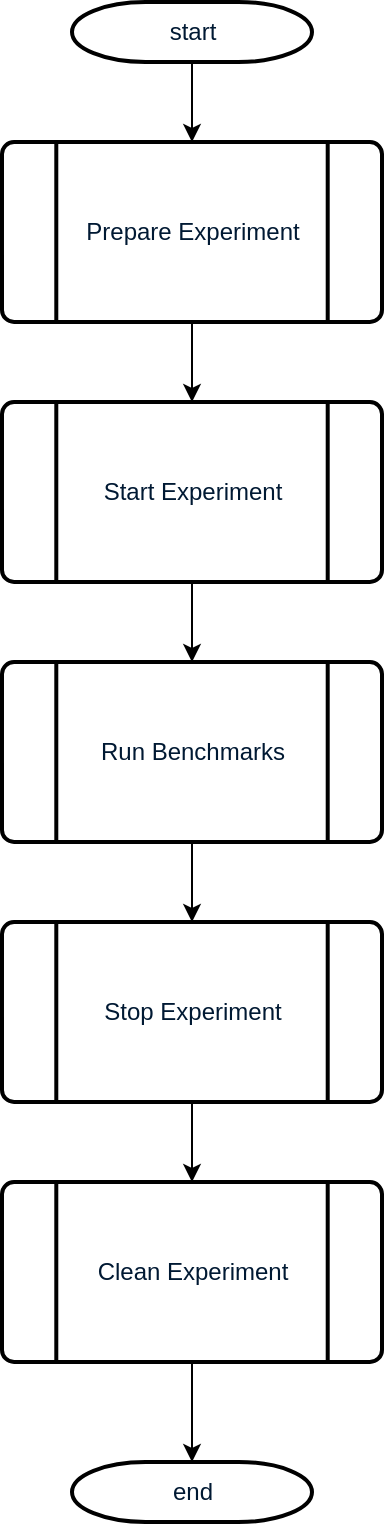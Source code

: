 <mxfile version="11.2.1" type="device" pages="5"><diagram id="2Z93ODPL8FGrXn4Js-sh" name="Run Experiment"><mxGraphModel dx="2062" dy="1076" grid="1" gridSize="10" guides="1" tooltips="1" connect="1" arrows="1" fold="1" page="1" pageScale="1" pageWidth="827" pageHeight="1169" math="0" shadow="0"><root><mxCell id="m12KPMKcdAfxuebnfWTA-0"/><mxCell id="m12KPMKcdAfxuebnfWTA-1" parent="m12KPMKcdAfxuebnfWTA-0"/><mxCell id="IlbT62DwFTtqyPaAH4L_-0" value="Prepare Experiment" style="shape=mxgraph.flowchart.predefined_process;fillColor=#FFFFFF;strokeColor=#000000;strokeWidth=2;gradientColor=none;gradientDirection=north;fontColor=#001933;fontStyle=0;html=1;" parent="m12KPMKcdAfxuebnfWTA-1" vertex="1"><mxGeometry x="245" y="230" width="190" height="90" as="geometry"/></mxCell><mxCell id="IlbT62DwFTtqyPaAH4L_-1" value="Run Benchmarks" style="shape=mxgraph.flowchart.predefined_process;fillColor=#FFFFFF;strokeColor=#000000;strokeWidth=2;gradientColor=none;gradientDirection=north;fontColor=#001933;fontStyle=0;html=1;" parent="m12KPMKcdAfxuebnfWTA-1" vertex="1"><mxGeometry x="245" y="490" width="190" height="90" as="geometry"/></mxCell><mxCell id="IlbT62DwFTtqyPaAH4L_-2" value="Clean Experiment" style="shape=mxgraph.flowchart.predefined_process;fillColor=#FFFFFF;strokeColor=#000000;strokeWidth=2;gradientColor=none;gradientDirection=north;fontColor=#001933;fontStyle=0;html=1;" parent="m12KPMKcdAfxuebnfWTA-1" vertex="1"><mxGeometry x="245" y="750" width="190" height="90" as="geometry"/></mxCell><mxCell id="IlbT62DwFTtqyPaAH4L_-3" value="" style="endArrow=classic;html=1;entryX=0.5;entryY=0;entryDx=0;entryDy=0;entryPerimeter=0;" parent="m12KPMKcdAfxuebnfWTA-1" target="5AoyxU46nuW84SPAWaXO-0" edge="1"><mxGeometry width="50" height="50" relative="1" as="geometry"><mxPoint x="340" y="320" as="sourcePoint"/><mxPoint x="290" y="620" as="targetPoint"/></mxGeometry></mxCell><mxCell id="IlbT62DwFTtqyPaAH4L_-4" value="" style="endArrow=classic;html=1;exitX=0.5;exitY=1;exitDx=0;exitDy=0;exitPerimeter=0;" parent="m12KPMKcdAfxuebnfWTA-1" source="5AoyxU46nuW84SPAWaXO-1" target="IlbT62DwFTtqyPaAH4L_-2" edge="1"><mxGeometry width="50" height="50" relative="1" as="geometry"><mxPoint x="340" y="460" as="sourcePoint"/><mxPoint x="290" y="650" as="targetPoint"/></mxGeometry></mxCell><mxCell id="5AoyxU46nuW84SPAWaXO-0" value="Start Experiment" style="shape=mxgraph.flowchart.predefined_process;fillColor=#FFFFFF;strokeColor=#000000;strokeWidth=2;gradientColor=none;gradientDirection=north;fontColor=#001933;fontStyle=0;html=1;" parent="m12KPMKcdAfxuebnfWTA-1" vertex="1"><mxGeometry x="245" y="360" width="190" height="90" as="geometry"/></mxCell><mxCell id="5AoyxU46nuW84SPAWaXO-1" value="Stop Experiment" style="shape=mxgraph.flowchart.predefined_process;fillColor=#FFFFFF;strokeColor=#000000;strokeWidth=2;gradientColor=none;gradientDirection=north;fontColor=#001933;fontStyle=0;html=1;" parent="m12KPMKcdAfxuebnfWTA-1" vertex="1"><mxGeometry x="245" y="620" width="190" height="90" as="geometry"/></mxCell><mxCell id="5AoyxU46nuW84SPAWaXO-3" value="" style="endArrow=classic;html=1;exitX=0.5;exitY=1;exitDx=0;exitDy=0;exitPerimeter=0;entryX=0.5;entryY=0;entryDx=0;entryDy=0;entryPerimeter=0;" parent="m12KPMKcdAfxuebnfWTA-1" source="5AoyxU46nuW84SPAWaXO-0" target="IlbT62DwFTtqyPaAH4L_-1" edge="1"><mxGeometry width="50" height="50" relative="1" as="geometry"><mxPoint x="70" y="320" as="sourcePoint"/><mxPoint x="120" y="270" as="targetPoint"/></mxGeometry></mxCell><mxCell id="5AoyxU46nuW84SPAWaXO-4" value="" style="endArrow=classic;html=1;entryX=0.5;entryY=0;entryDx=0;entryDy=0;entryPerimeter=0;exitX=0.5;exitY=1;exitDx=0;exitDy=0;exitPerimeter=0;" parent="m12KPMKcdAfxuebnfWTA-1" source="IlbT62DwFTtqyPaAH4L_-1" target="5AoyxU46nuW84SPAWaXO-1" edge="1"><mxGeometry width="50" height="50" relative="1" as="geometry"><mxPoint x="100" y="240" as="sourcePoint"/><mxPoint x="150" y="190" as="targetPoint"/></mxGeometry></mxCell><mxCell id="hVKCO6Um4291FRl87NcM-0" value="end" style="shape=mxgraph.flowchart.terminator;fillColor=#FFFFFF;strokeColor=#000000;strokeWidth=2;gradientColor=none;gradientDirection=north;fontColor=#001933;fontStyle=0;html=1;" parent="m12KPMKcdAfxuebnfWTA-1" vertex="1"><mxGeometry x="280" y="890" width="120" height="30" as="geometry"/></mxCell><mxCell id="hVKCO6Um4291FRl87NcM-1" value="start" style="shape=mxgraph.flowchart.terminator;fillColor=#FFFFFF;strokeColor=#000000;strokeWidth=2;gradientColor=none;gradientDirection=north;fontColor=#001933;fontStyle=0;html=1;" parent="m12KPMKcdAfxuebnfWTA-1" vertex="1"><mxGeometry x="280" y="160" width="120" height="30" as="geometry"/></mxCell><mxCell id="hVKCO6Um4291FRl87NcM-2" value="" style="endArrow=classic;html=1;entryX=0.5;entryY=0;entryDx=0;entryDy=0;entryPerimeter=0;exitX=0.5;exitY=1;exitDx=0;exitDy=0;exitPerimeter=0;" parent="m12KPMKcdAfxuebnfWTA-1" source="hVKCO6Um4291FRl87NcM-1" target="IlbT62DwFTtqyPaAH4L_-0" edge="1"><mxGeometry width="50" height="50" relative="1" as="geometry"><mxPoint x="90" y="160" as="sourcePoint"/><mxPoint x="140" y="110" as="targetPoint"/></mxGeometry></mxCell><mxCell id="hVKCO6Um4291FRl87NcM-3" value="" style="endArrow=classic;html=1;entryX=0.5;entryY=0;entryDx=0;entryDy=0;entryPerimeter=0;exitX=0.5;exitY=1;exitDx=0;exitDy=0;exitPerimeter=0;" parent="m12KPMKcdAfxuebnfWTA-1" source="IlbT62DwFTtqyPaAH4L_-2" target="hVKCO6Um4291FRl87NcM-0" edge="1"><mxGeometry width="50" height="50" relative="1" as="geometry"><mxPoint x="170" y="360" as="sourcePoint"/><mxPoint x="220" y="310" as="targetPoint"/></mxGeometry></mxCell></root></mxGraphModel></diagram><diagram id="-LOKYkdPZow0cM2Gazq2" name="Prepare Experiment"><mxGraphModel dx="1235" dy="2245" grid="1" gridSize="10" guides="1" tooltips="1" connect="1" arrows="1" fold="1" page="1" pageScale="1" pageWidth="827" pageHeight="1169" math="0" shadow="0"><root><mxCell id="04Pci6Sz8smmSo3AJGpb-0"/><mxCell id="04Pci6Sz8smmSo3AJGpb-1" parent="04Pci6Sz8smmSo3AJGpb-0"/><mxCell id="04Pci6Sz8smmSo3AJGpb-2" value="Start Instance" style="shape=mxgraph.flowchart.data;fillColor=#FFFFFF;strokeColor=#000000;strokeWidth=2;gradientColor=none;gradientDirection=north;fontColor=#001933;fontStyle=0;html=1;" parent="04Pci6Sz8smmSo3AJGpb-1" vertex="1"><mxGeometry x="1350.5" y="220" width="159" height="80" as="geometry"/></mxCell><mxCell id="04Pci6Sz8smmSo3AJGpb-3" value="Setup Network" style="shape=mxgraph.flowchart.data;fillColor=#FFFFFF;strokeColor=#000000;strokeWidth=2;gradientColor=none;gradientDirection=north;fontColor=#001933;fontStyle=0;html=1;" parent="04Pci6Sz8smmSo3AJGpb-1" vertex="1"><mxGeometry x="1350.5" y="350" width="159" height="80" as="geometry"/></mxCell><mxCell id="04Pci6Sz8smmSo3AJGpb-4" value="Use Volume" style="shape=mxgraph.flowchart.data;fillColor=#FFFFFF;strokeColor=#000000;strokeWidth=2;gradientColor=none;gradientDirection=north;fontColor=#001933;fontStyle=0;html=1;" parent="04Pci6Sz8smmSo3AJGpb-1" vertex="1"><mxGeometry x="1350.5" y="470" width="159" height="80" as="geometry"/></mxCell><mxCell id="04Pci6Sz8smmSo3AJGpb-5" value="Init Instance" style="shape=mxgraph.flowchart.data;fillColor=none;strokeColor=#000000;strokeWidth=2;gradientDirection=north;fontStyle=0;html=1;" parent="04Pci6Sz8smmSo3AJGpb-1" vertex="1"><mxGeometry x="1350.5" y="600" width="159" height="80" as="geometry"/></mxCell><mxCell id="04Pci6Sz8smmSo3AJGpb-6" value="Start Monitoring" style="shape=mxgraph.flowchart.data;fillColor=#FFFFFF;strokeColor=#000000;strokeWidth=2;gradientColor=none;gradientDirection=north;fontColor=#001933;fontStyle=0;html=1;" parent="04Pci6Sz8smmSo3AJGpb-1" vertex="1"><mxGeometry x="1350.5" y="730" width="159" height="80" as="geometry"/></mxCell><mxCell id="04Pci6Sz8smmSo3AJGpb-9" value="Cluster Type?" style="shape=mxgraph.flowchart.decision;fillColor=#FFFFFF;strokeColor=#000000;strokeWidth=2;gradientColor=none;gradientDirection=north;fontColor=#001933;fontStyle=0;html=1;" parent="04Pci6Sz8smmSo3AJGpb-1" vertex="1"><mxGeometry x="1249.5" y="101.5" width="98" height="57" as="geometry"/></mxCell><mxCell id="04Pci6Sz8smmSo3AJGpb-10" value="Start Deployment" style="shape=mxgraph.flowchart.data;fillColor=#FFFFFF;strokeColor=#000000;strokeWidth=2;gradientColor=none;gradientDirection=north;fontColor=#001933;fontStyle=0;html=1;" parent="04Pci6Sz8smmSo3AJGpb-1" vertex="1"><mxGeometry x="1070" y="470" width="159" height="80" as="geometry"/></mxCell><mxCell id="04Pci6Sz8smmSo3AJGpb-11" value="Setup Network" style="shape=mxgraph.flowchart.data;fillColor=#FFFFFF;strokeColor=#000000;strokeWidth=2;gradientColor=none;gradientDirection=north;fontColor=#001933;fontStyle=0;html=1;" parent="04Pci6Sz8smmSo3AJGpb-1" vertex="1"><mxGeometry x="1070" y="730" width="159" height="80" as="geometry"/></mxCell><mxCell id="04Pci6Sz8smmSo3AJGpb-14" value="" style="endArrow=classic;html=1;fontSize=18;exitX=1;exitY=0.5;exitDx=0;exitDy=0;exitPerimeter=0;entryX=0.5;entryY=0;entryDx=0;entryDy=0;entryPerimeter=0;" parent="04Pci6Sz8smmSo3AJGpb-1" source="04Pci6Sz8smmSo3AJGpb-9" target="04Pci6Sz8smmSo3AJGpb-2" edge="1"><mxGeometry width="50" height="50" relative="1" as="geometry"><mxPoint x="1060.5" y="1010" as="sourcePoint"/><mxPoint x="1110.5" y="960" as="targetPoint"/></mxGeometry></mxCell><mxCell id="04Pci6Sz8smmSo3AJGpb-15" value="" style="endArrow=classic;html=1;fontSize=18;" parent="04Pci6Sz8smmSo3AJGpb-1" source="04Pci6Sz8smmSo3AJGpb-2" target="04Pci6Sz8smmSo3AJGpb-3" edge="1"><mxGeometry width="50" height="50" relative="1" as="geometry"><mxPoint x="1060.5" y="1010" as="sourcePoint"/><mxPoint x="1110.5" y="960" as="targetPoint"/></mxGeometry></mxCell><mxCell id="04Pci6Sz8smmSo3AJGpb-16" value="" style="endArrow=classic;html=1;fontSize=18;exitX=0.5;exitY=1;exitDx=0;exitDy=0;exitPerimeter=0;entryX=0.5;entryY=0;entryDx=0;entryDy=0;entryPerimeter=0;" parent="04Pci6Sz8smmSo3AJGpb-1" source="04Pci6Sz8smmSo3AJGpb-3" target="04Pci6Sz8smmSo3AJGpb-4" edge="1"><mxGeometry width="50" height="50" relative="1" as="geometry"><mxPoint x="1060.5" y="1010" as="sourcePoint"/><mxPoint x="1110.5" y="960" as="targetPoint"/></mxGeometry></mxCell><mxCell id="04Pci6Sz8smmSo3AJGpb-17" value="" style="endArrow=classic;html=1;fontSize=18;exitX=0.5;exitY=1;exitDx=0;exitDy=0;exitPerimeter=0;entryX=0.5;entryY=0;entryDx=0;entryDy=0;entryPerimeter=0;" parent="04Pci6Sz8smmSo3AJGpb-1" source="04Pci6Sz8smmSo3AJGpb-4" target="04Pci6Sz8smmSo3AJGpb-5" edge="1"><mxGeometry width="50" height="50" relative="1" as="geometry"><mxPoint x="1060.5" y="1010" as="sourcePoint"/><mxPoint x="1110.5" y="960" as="targetPoint"/></mxGeometry></mxCell><mxCell id="04Pci6Sz8smmSo3AJGpb-18" value="" style="endArrow=classic;html=1;fontSize=18;exitX=0.5;exitY=1;exitDx=0;exitDy=0;exitPerimeter=0;entryX=0.5;entryY=0;entryDx=0;entryDy=0;entryPerimeter=0;" parent="04Pci6Sz8smmSo3AJGpb-1" source="04Pci6Sz8smmSo3AJGpb-5" target="04Pci6Sz8smmSo3AJGpb-6" edge="1"><mxGeometry width="50" height="50" relative="1" as="geometry"><mxPoint x="1060.5" y="1010" as="sourcePoint"/><mxPoint x="1110.5" y="960" as="targetPoint"/></mxGeometry></mxCell><mxCell id="04Pci6Sz8smmSo3AJGpb-20" value="" style="endArrow=classic;html=1;fontSize=18;exitX=0.5;exitY=1;exitDx=0;exitDy=0;exitPerimeter=0;entryX=0.89;entryY=0.11;entryDx=0;entryDy=0;entryPerimeter=0;" parent="04Pci6Sz8smmSo3AJGpb-1" source="04Pci6Sz8smmSo3AJGpb-6" edge="1" target="8GOPyN1jpjSLmBsQrKXj-0"><mxGeometry width="50" height="50" relative="1" as="geometry"><mxPoint x="1365.605" y="900" as="sourcePoint"/><mxPoint x="1213.895" y="900" as="targetPoint"/></mxGeometry></mxCell><mxCell id="04Pci6Sz8smmSo3AJGpb-25" value="" style="endArrow=classic;html=1;fontSize=18;entryX=0.5;entryY=0;entryDx=0;entryDy=0;entryPerimeter=0;exitX=0.5;exitY=1;exitDx=0;exitDy=0;exitPerimeter=0;" parent="04Pci6Sz8smmSo3AJGpb-1" source="04Pci6Sz8smmSo3AJGpb-10" target="04Pci6Sz8smmSo3AJGpb-11" edge="1"><mxGeometry width="50" height="50" relative="1" as="geometry"><mxPoint x="1149.5" y="423" as="sourcePoint"/><mxPoint x="1110.5" y="1120" as="targetPoint"/></mxGeometry></mxCell><mxCell id="04Pci6Sz8smmSo3AJGpb-26" value="" style="endArrow=classic;html=1;fontSize=18;entryX=0.5;entryY=0;entryDx=0;entryDy=0;entryPerimeter=0;exitX=0;exitY=0.5;exitDx=0;exitDy=0;exitPerimeter=0;" parent="04Pci6Sz8smmSo3AJGpb-1" source="04Pci6Sz8smmSo3AJGpb-9" target="86JUaZFHdieJs_GUE4qi-1" edge="1"><mxGeometry width="50" height="50" relative="1" as="geometry"><mxPoint x="1060.5" y="1170" as="sourcePoint"/><mxPoint x="1110.5" y="1120" as="targetPoint"/></mxGeometry></mxCell><mxCell id="04Pci6Sz8smmSo3AJGpb-27" value="start" style="shape=mxgraph.flowchart.terminator;fillColor=#FFFFFF;strokeColor=#000000;strokeWidth=2;gradientColor=none;gradientDirection=north;fontColor=#001933;fontStyle=0;html=1;" parent="04Pci6Sz8smmSo3AJGpb-1" vertex="1"><mxGeometry x="1238.5" y="-140" width="120" height="30" as="geometry"/></mxCell><mxCell id="04Pci6Sz8smmSo3AJGpb-28" value="" style="endArrow=classic;html=1;fontSize=18;entryX=0.5;entryY=0;entryDx=0;entryDy=0;entryPerimeter=0;exitX=0.5;exitY=1;exitDx=0;exitDy=0;exitPerimeter=0;" parent="04Pci6Sz8smmSo3AJGpb-1" source="04Pci6Sz8smmSo3AJGpb-36" target="04Pci6Sz8smmSo3AJGpb-9" edge="1"><mxGeometry width="50" height="50" relative="1" as="geometry"><mxPoint x="1060.5" y="1170" as="sourcePoint"/><mxPoint x="1110.5" y="1120" as="targetPoint"/></mxGeometry></mxCell><mxCell id="04Pci6Sz8smmSo3AJGpb-31" value="AWS" style="text;fontColor=#001933;fontStyle=0;html=1;strokeColor=none;gradientColor=none;fillColor=none;strokeWidth=2;" parent="04Pci6Sz8smmSo3AJGpb-1" vertex="1"><mxGeometry x="1390.5" y="158.5" width="40" height="26" as="geometry"/></mxCell><mxCell id="04Pci6Sz8smmSo3AJGpb-35" value="k8s" style="text;fontColor=#001933;fontStyle=0;html=1;strokeColor=none;gradientColor=none;fillColor=none;strokeWidth=2;align=center;" parent="04Pci6Sz8smmSo3AJGpb-1" vertex="1"><mxGeometry x="1178.5" y="144" width="40" height="26" as="geometry"/></mxCell><mxCell id="04Pci6Sz8smmSo3AJGpb-36" value="Set Experiment" style="shape=mxgraph.flowchart.data;fillColor=#FFFFFF;strokeColor=#000000;strokeWidth=2;gradientColor=none;gradientDirection=north;fontColor=#001933;fontStyle=0;html=1;" parent="04Pci6Sz8smmSo3AJGpb-1" vertex="1"><mxGeometry x="1219" y="-30" width="159" height="80" as="geometry"/></mxCell><mxCell id="04Pci6Sz8smmSo3AJGpb-37" value="" style="endArrow=classic;html=1;fontSize=18;entryX=0.5;entryY=0;entryDx=0;entryDy=0;entryPerimeter=0;exitX=0.5;exitY=1;exitDx=0;exitDy=0;exitPerimeter=0;" parent="04Pci6Sz8smmSo3AJGpb-1" source="04Pci6Sz8smmSo3AJGpb-27" target="04Pci6Sz8smmSo3AJGpb-36" edge="1"><mxGeometry width="50" height="50" relative="1" as="geometry"><mxPoint x="1401" y="-30" as="sourcePoint"/><mxPoint x="1390" y="110" as="targetPoint"/></mxGeometry></mxCell><mxCell id="8GOPyN1jpjSLmBsQrKXj-0" value="end" style="shape=mxgraph.flowchart.terminator;fillColor=#FFFFFF;strokeColor=#000000;strokeWidth=2;gradientColor=none;gradientDirection=north;fontColor=#001933;fontStyle=0;html=1;" parent="04Pci6Sz8smmSo3AJGpb-1" vertex="1"><mxGeometry x="1238.5" y="870" width="120" height="30" as="geometry"/></mxCell><mxCell id="Cdrd-J46XT6Ul2Xxr1Mu-1" value="" style="endArrow=classic;html=1;exitX=0.5;exitY=1;exitDx=0;exitDy=0;exitPerimeter=0;entryX=0.11;entryY=0.11;entryDx=0;entryDy=0;entryPerimeter=0;" edge="1" parent="04Pci6Sz8smmSo3AJGpb-1" target="8GOPyN1jpjSLmBsQrKXj-0" source="04Pci6Sz8smmSo3AJGpb-11"><mxGeometry width="50" height="50" relative="1" as="geometry"><mxPoint x="1059.5" y="600" as="sourcePoint"/><mxPoint x="1149.5" y="730" as="targetPoint"/></mxGeometry></mxCell><mxCell id="86JUaZFHdieJs_GUE4qi-0" value="Generate Deployment" style="shape=mxgraph.flowchart.data;fillColor=#FFFFFF;strokeColor=#000000;strokeWidth=2;gradientColor=none;gradientDirection=north;fontColor=#001933;fontStyle=0;html=1;" vertex="1" parent="04Pci6Sz8smmSo3AJGpb-1"><mxGeometry x="1070" y="350" width="159" height="80" as="geometry"/></mxCell><mxCell id="86JUaZFHdieJs_GUE4qi-1" value="Deployment&lt;br&gt;exists?" style="shape=mxgraph.flowchart.decision;fillColor=#FFFFFF;strokeColor=#000000;strokeWidth=2;gradientColor=none;gradientDirection=north;fontColor=#001933;fontStyle=0;html=1;" vertex="1" parent="04Pci6Sz8smmSo3AJGpb-1"><mxGeometry x="1100.5" y="231.5" width="98" height="57" as="geometry"/></mxCell><mxCell id="86JUaZFHdieJs_GUE4qi-2" value="" style="endArrow=classic;html=1;exitX=0.5;exitY=1;exitDx=0;exitDy=0;exitPerimeter=0;entryX=0.5;entryY=0;entryDx=0;entryDy=0;entryPerimeter=0;" edge="1" parent="04Pci6Sz8smmSo3AJGpb-1" source="86JUaZFHdieJs_GUE4qi-1" target="86JUaZFHdieJs_GUE4qi-0"><mxGeometry width="50" height="50" relative="1" as="geometry"><mxPoint x="940" y="320" as="sourcePoint"/><mxPoint x="1160" y="340" as="targetPoint"/></mxGeometry></mxCell><mxCell id="86JUaZFHdieJs_GUE4qi-5" value="No" style="text;html=1;resizable=0;points=[];align=center;verticalAlign=middle;labelBackgroundColor=#ffffff;" vertex="1" connectable="0" parent="86JUaZFHdieJs_GUE4qi-2"><mxGeometry x="-0.398" relative="1" as="geometry"><mxPoint y="1" as="offset"/></mxGeometry></mxCell><mxCell id="86JUaZFHdieJs_GUE4qi-3" value="" style="curved=1;endArrow=classic;html=1;exitX=0;exitY=0.5;exitDx=0;exitDy=0;exitPerimeter=0;entryX=0.095;entryY=0.5;entryDx=0;entryDy=0;entryPerimeter=0;" edge="1" parent="04Pci6Sz8smmSo3AJGpb-1" source="86JUaZFHdieJs_GUE4qi-1" target="04Pci6Sz8smmSo3AJGpb-10"><mxGeometry width="50" height="50" relative="1" as="geometry"><mxPoint x="940" y="231.5" as="sourcePoint"/><mxPoint x="990" y="181.5" as="targetPoint"/><Array as="points"><mxPoint x="1020" y="290"/><mxPoint x="1020" y="500"/></Array></mxGeometry></mxCell><mxCell id="86JUaZFHdieJs_GUE4qi-6" value="Yes" style="text;html=1;resizable=0;points=[];align=center;verticalAlign=middle;labelBackgroundColor=#ffffff;" vertex="1" connectable="0" parent="86JUaZFHdieJs_GUE4qi-3"><mxGeometry x="0.23" y="1" relative="1" as="geometry"><mxPoint as="offset"/></mxGeometry></mxCell><mxCell id="86JUaZFHdieJs_GUE4qi-4" value="" style="endArrow=classic;html=1;entryX=0.5;entryY=0;entryDx=0;entryDy=0;entryPerimeter=0;exitX=0.5;exitY=1;exitDx=0;exitDy=0;exitPerimeter=0;" edge="1" parent="04Pci6Sz8smmSo3AJGpb-1" source="86JUaZFHdieJs_GUE4qi-0" target="04Pci6Sz8smmSo3AJGpb-10"><mxGeometry width="50" height="50" relative="1" as="geometry"><mxPoint x="940" y="150" as="sourcePoint"/><mxPoint x="990" y="100" as="targetPoint"/></mxGeometry></mxCell></root></mxGraphModel></diagram><diagram id="lUAIsSuGht5Sj_CSQR9H" name="Start Experiment"><mxGraphModel dx="1235" dy="2245" grid="1" gridSize="10" guides="1" tooltips="1" connect="1" arrows="1" fold="1" page="1" pageScale="1" pageWidth="827" pageHeight="1169" math="0" shadow="0"><root><mxCell id="V7-SUwXHisHaevQrfKCN-0"/><mxCell id="V7-SUwXHisHaevQrfKCN-1" parent="V7-SUwXHisHaevQrfKCN-0"/><mxCell id="jrXrlWxaMRS9Ny8Wz_jw-0" value="Start DBMS" style="shape=mxgraph.flowchart.data;fillColor=#FFFFFF;strokeColor=#000000;strokeWidth=2;gradientColor=none;gradientDirection=north;fontColor=#001933;fontStyle=0;html=1;" vertex="1" parent="V7-SUwXHisHaevQrfKCN-1"><mxGeometry x="1350.5" y="220" width="159" height="80" as="geometry"/></mxCell><mxCell id="jrXrlWxaMRS9Ny8Wz_jw-1" value="Cluster Type?" style="shape=mxgraph.flowchart.decision;fillColor=#FFFFFF;strokeColor=#000000;strokeWidth=2;gradientColor=none;gradientDirection=north;fontColor=#001933;fontStyle=0;html=1;" vertex="1" parent="V7-SUwXHisHaevQrfKCN-1"><mxGeometry x="1249.5" y="101.5" width="98" height="57" as="geometry"/></mxCell><mxCell id="jrXrlWxaMRS9Ny8Wz_jw-2" value="" style="endArrow=classic;html=1;fontSize=18;exitX=1;exitY=0.5;exitDx=0;exitDy=0;exitPerimeter=0;entryX=0.5;entryY=0;entryDx=0;entryDy=0;entryPerimeter=0;" edge="1" parent="V7-SUwXHisHaevQrfKCN-1" source="jrXrlWxaMRS9Ny8Wz_jw-1" target="jrXrlWxaMRS9Ny8Wz_jw-0"><mxGeometry width="50" height="50" relative="1" as="geometry"><mxPoint x="1060.5" y="1010" as="sourcePoint"/><mxPoint x="1110.5" y="960" as="targetPoint"/></mxGeometry></mxCell><mxCell id="jrXrlWxaMRS9Ny8Wz_jw-3" value="" style="endArrow=classic;html=1;fontSize=18;entryX=0.5;entryY=0;entryDx=0;entryDy=0;entryPerimeter=0;exitX=0;exitY=0.5;exitDx=0;exitDy=0;exitPerimeter=0;" edge="1" parent="V7-SUwXHisHaevQrfKCN-1" source="jrXrlWxaMRS9Ny8Wz_jw-1" target="gedWwuo8iMSJ3tODHnPb-12"><mxGeometry width="50" height="50" relative="1" as="geometry"><mxPoint x="1060.5" y="1170" as="sourcePoint"/><mxPoint x="1162.379" y="217.68" as="targetPoint"/></mxGeometry></mxCell><mxCell id="jrXrlWxaMRS9Ny8Wz_jw-4" value="start" style="shape=mxgraph.flowchart.terminator;fillColor=#FFFFFF;strokeColor=#000000;strokeWidth=2;gradientColor=none;gradientDirection=north;fontColor=#001933;fontStyle=0;html=1;" vertex="1" parent="V7-SUwXHisHaevQrfKCN-1"><mxGeometry x="1238.5" y="-140" width="120" height="30" as="geometry"/></mxCell><mxCell id="jrXrlWxaMRS9Ny8Wz_jw-5" value="" style="endArrow=classic;html=1;fontSize=18;entryX=0.5;entryY=0;entryDx=0;entryDy=0;entryPerimeter=0;exitX=0.5;exitY=1;exitDx=0;exitDy=0;exitPerimeter=0;" edge="1" parent="V7-SUwXHisHaevQrfKCN-1" source="jrXrlWxaMRS9Ny8Wz_jw-8" target="jrXrlWxaMRS9Ny8Wz_jw-1"><mxGeometry width="50" height="50" relative="1" as="geometry"><mxPoint x="1060.5" y="1170" as="sourcePoint"/><mxPoint x="1110.5" y="1120" as="targetPoint"/></mxGeometry></mxCell><mxCell id="jrXrlWxaMRS9Ny8Wz_jw-6" value="AWS" style="text;fontColor=#001933;fontStyle=0;html=1;strokeColor=none;gradientColor=none;fillColor=none;strokeWidth=2;" vertex="1" parent="V7-SUwXHisHaevQrfKCN-1"><mxGeometry x="1390.5" y="158.5" width="40" height="26" as="geometry"/></mxCell><mxCell id="jrXrlWxaMRS9Ny8Wz_jw-7" value="k8s" style="text;fontColor=#001933;fontStyle=0;html=1;strokeColor=none;gradientColor=none;fillColor=none;strokeWidth=2;align=center;" vertex="1" parent="V7-SUwXHisHaevQrfKCN-1"><mxGeometry x="1178.5" y="144" width="40" height="26" as="geometry"/></mxCell><mxCell id="jrXrlWxaMRS9Ny8Wz_jw-8" value="Set Experiment" style="shape=mxgraph.flowchart.data;fillColor=#FFFFFF;strokeColor=#000000;strokeWidth=2;gradientColor=none;gradientDirection=north;fontColor=#001933;fontStyle=0;html=1;" vertex="1" parent="V7-SUwXHisHaevQrfKCN-1"><mxGeometry x="1219" y="-30" width="159" height="80" as="geometry"/></mxCell><mxCell id="jrXrlWxaMRS9Ny8Wz_jw-9" value="" style="endArrow=classic;html=1;fontSize=18;entryX=0.5;entryY=0;entryDx=0;entryDy=0;entryPerimeter=0;exitX=0.5;exitY=1;exitDx=0;exitDy=0;exitPerimeter=0;" edge="1" parent="V7-SUwXHisHaevQrfKCN-1" source="jrXrlWxaMRS9Ny8Wz_jw-4" target="jrXrlWxaMRS9Ny8Wz_jw-8"><mxGeometry width="50" height="50" relative="1" as="geometry"><mxPoint x="1401" y="-30" as="sourcePoint"/><mxPoint x="1390" y="110" as="targetPoint"/></mxGeometry></mxCell><mxCell id="gedWwuo8iMSJ3tODHnPb-0" value="DBMS ready?" style="shape=mxgraph.flowchart.decision;fillColor=#FFFFFF;strokeColor=#000000;strokeWidth=2;gradientColor=none;gradientDirection=north;fontColor=#001933;fontStyle=0;html=1;" vertex="1" parent="V7-SUwXHisHaevQrfKCN-1"><mxGeometry x="1100.5" y="686.5" width="98" height="57" as="geometry"/></mxCell><mxCell id="gedWwuo8iMSJ3tODHnPb-1" value="Check DBMS" style="shape=mxgraph.flowchart.data;fillColor=#FFFFFF;strokeColor=#000000;strokeWidth=2;gradientColor=none;gradientDirection=north;fontColor=#001933;fontStyle=0;html=1;" vertex="1" parent="V7-SUwXHisHaevQrfKCN-1"><mxGeometry x="1070" y="510" width="159" height="80" as="geometry"/></mxCell><mxCell id="gedWwuo8iMSJ3tODHnPb-3" value="&lt;font style=&quot;font-size: 12px&quot;&gt;no&lt;/font&gt;" style="curved=1;endArrow=classic;html=1;fontSize=18;entryX=0.095;entryY=0.5;entryDx=0;entryDy=0;entryPerimeter=0;exitX=0;exitY=0.5;exitDx=0;exitDy=0;exitPerimeter=0;" edge="1" parent="V7-SUwXHisHaevQrfKCN-1" source="gedWwuo8iMSJ3tODHnPb-0" target="gedWwuo8iMSJ3tODHnPb-1"><mxGeometry width="50" height="50" relative="1" as="geometry"><mxPoint x="1070.5" y="820" as="sourcePoint"/><mxPoint x="1120.5" y="770" as="targetPoint"/><Array as="points"><mxPoint x="1021" y="715"/><mxPoint x="1010.5" y="550"/></Array></mxGeometry></mxCell><mxCell id="gedWwuo8iMSJ3tODHnPb-4" value="DBMS ready?" style="shape=mxgraph.flowchart.decision;fillColor=#FFFFFF;strokeColor=#000000;strokeWidth=2;gradientColor=none;gradientDirection=north;fontColor=#001933;fontStyle=0;html=1;" vertex="1" parent="V7-SUwXHisHaevQrfKCN-1"><mxGeometry x="1381" y="686.5" width="98" height="57" as="geometry"/></mxCell><mxCell id="gedWwuo8iMSJ3tODHnPb-5" value="Check DBMS" style="shape=mxgraph.flowchart.data;fillColor=#FFFFFF;strokeColor=#000000;strokeWidth=2;gradientColor=none;gradientDirection=north;fontColor=#001933;fontStyle=0;html=1;" vertex="1" parent="V7-SUwXHisHaevQrfKCN-1"><mxGeometry x="1350.5" y="510" width="159" height="80" as="geometry"/></mxCell><mxCell id="gedWwuo8iMSJ3tODHnPb-7" value="&lt;font style=&quot;font-size: 12px&quot;&gt;no&lt;/font&gt;" style="curved=1;endArrow=classic;html=1;fontSize=18;entryX=0.095;entryY=0.5;entryDx=0;entryDy=0;entryPerimeter=0;exitX=0;exitY=0.5;exitDx=0;exitDy=0;exitPerimeter=0;" edge="1" parent="V7-SUwXHisHaevQrfKCN-1" source="gedWwuo8iMSJ3tODHnPb-4" target="gedWwuo8iMSJ3tODHnPb-5"><mxGeometry width="50" height="50" relative="1" as="geometry"><mxPoint x="1351" y="820" as="sourcePoint"/><mxPoint x="1401" y="770" as="targetPoint"/><Array as="points"><mxPoint x="1301.5" y="715"/><mxPoint x="1291" y="550"/></Array></mxGeometry></mxCell><mxCell id="gedWwuo8iMSJ3tODHnPb-8" value="" style="endArrow=classic;html=1;entryX=0.5;entryY=0;entryDx=0;entryDy=0;entryPerimeter=0;exitX=0.5;exitY=1;exitDx=0;exitDy=0;exitPerimeter=0;" edge="1" parent="V7-SUwXHisHaevQrfKCN-1" source="jrXrlWxaMRS9Ny8Wz_jw-0" target="gedWwuo8iMSJ3tODHnPb-5"><mxGeometry width="50" height="50" relative="1" as="geometry"><mxPoint x="980" y="350" as="sourcePoint"/><mxPoint x="1030" y="300" as="targetPoint"/></mxGeometry></mxCell><mxCell id="gedWwuo8iMSJ3tODHnPb-9" value="" style="endArrow=classic;html=1;entryX=0.5;entryY=0;entryDx=0;entryDy=0;entryPerimeter=0;exitX=0.5;exitY=1;exitDx=0;exitDy=0;exitPerimeter=0;" edge="1" parent="V7-SUwXHisHaevQrfKCN-1" target="gedWwuo8iMSJ3tODHnPb-1"><mxGeometry width="50" height="50" relative="1" as="geometry"><mxPoint x="1149.5" y="427" as="sourcePoint"/><mxPoint x="980" y="340" as="targetPoint"/></mxGeometry></mxCell><mxCell id="gedWwuo8iMSJ3tODHnPb-16" value="yes" style="edgeStyle=orthogonalEdgeStyle;rounded=0;orthogonalLoop=1;jettySize=auto;html=1;" edge="1" parent="V7-SUwXHisHaevQrfKCN-1" source="gedWwuo8iMSJ3tODHnPb-11" target="gedWwuo8iMSJ3tODHnPb-1"><mxGeometry relative="1" as="geometry"/></mxCell><mxCell id="gedWwuo8iMSJ3tODHnPb-11" value="Pod ready?" style="shape=mxgraph.flowchart.decision;fillColor=#FFFFFF;strokeColor=#000000;strokeWidth=2;gradientColor=none;gradientDirection=north;fontColor=#001933;fontStyle=0;html=1;" vertex="1" parent="V7-SUwXHisHaevQrfKCN-1"><mxGeometry x="1100.5" y="401" width="98" height="57" as="geometry"/></mxCell><mxCell id="gedWwuo8iMSJ3tODHnPb-12" value="Check Pod" style="shape=mxgraph.flowchart.data;fillColor=#FFFFFF;strokeColor=#000000;strokeWidth=2;gradientColor=none;gradientDirection=north;fontColor=#001933;fontStyle=0;html=1;" vertex="1" parent="V7-SUwXHisHaevQrfKCN-1"><mxGeometry x="1070" y="224.5" width="159" height="80" as="geometry"/></mxCell><mxCell id="gedWwuo8iMSJ3tODHnPb-13" value="" style="endArrow=classic;html=1;fontSize=18;entryX=0.5;entryY=0;entryDx=0;entryDy=0;entryPerimeter=0;exitX=0.5;exitY=1;exitDx=0;exitDy=0;exitPerimeter=0;" edge="1" parent="V7-SUwXHisHaevQrfKCN-1" source="gedWwuo8iMSJ3tODHnPb-12" target="gedWwuo8iMSJ3tODHnPb-11"><mxGeometry width="50" height="50" relative="1" as="geometry"><mxPoint x="1140.5" y="294.5" as="sourcePoint"/><mxPoint x="1110.5" y="484.5" as="targetPoint"/></mxGeometry></mxCell><mxCell id="gedWwuo8iMSJ3tODHnPb-14" value="&lt;font style=&quot;font-size: 12px&quot;&gt;no&lt;/font&gt;" style="curved=1;endArrow=classic;html=1;fontSize=18;entryX=0.095;entryY=0.5;entryDx=0;entryDy=0;entryPerimeter=0;exitX=0;exitY=0.5;exitDx=0;exitDy=0;exitPerimeter=0;" edge="1" parent="V7-SUwXHisHaevQrfKCN-1" source="gedWwuo8iMSJ3tODHnPb-11" target="gedWwuo8iMSJ3tODHnPb-12"><mxGeometry width="50" height="50" relative="1" as="geometry"><mxPoint x="1070.5" y="534.5" as="sourcePoint"/><mxPoint x="1120.5" y="484.5" as="targetPoint"/><Array as="points"><mxPoint x="1021" y="429.5"/><mxPoint x="1010.5" y="264.5"/></Array></mxGeometry></mxCell><mxCell id="F5jjIkeRywJEKCPNWMip-0" value="Load Data" style="shape=mxgraph.flowchart.data;fillColor=#FFFFFF;strokeColor=#000000;strokeWidth=2;gradientColor=none;gradientDirection=north;fontColor=#001933;fontStyle=0;html=1;" vertex="1" parent="V7-SUwXHisHaevQrfKCN-1"><mxGeometry x="1219" y="800" width="159" height="80" as="geometry"/></mxCell><mxCell id="F5jjIkeRywJEKCPNWMip-1" value="end" style="shape=mxgraph.flowchart.terminator;fillColor=#FFFFFF;strokeColor=#000000;strokeWidth=2;gradientColor=none;gradientDirection=north;fontColor=#001933;fontStyle=0;html=1;" vertex="1" parent="V7-SUwXHisHaevQrfKCN-1"><mxGeometry x="1238.5" y="940" width="120" height="30" as="geometry"/></mxCell><mxCell id="F5jjIkeRywJEKCPNWMip-2" value="" style="endArrow=classic;html=1;fontSize=18;entryX=0.5;entryY=0;entryDx=0;entryDy=0;entryPerimeter=0;exitX=0.5;exitY=1;exitDx=0;exitDy=0;exitPerimeter=0;" edge="1" parent="V7-SUwXHisHaevQrfKCN-1" source="F5jjIkeRywJEKCPNWMip-0" target="F5jjIkeRywJEKCPNWMip-1"><mxGeometry width="50" height="50" relative="1" as="geometry"><mxPoint x="1549.5" y="740" as="sourcePoint"/><mxPoint x="1259.5" y="790" as="targetPoint"/></mxGeometry></mxCell><mxCell id="F5jjIkeRywJEKCPNWMip-3" value="yes" style="endArrow=classic;html=1;entryX=0.23;entryY=0.02;entryDx=0;entryDy=0;entryPerimeter=0;exitX=0.5;exitY=1;exitDx=0;exitDy=0;exitPerimeter=0;" edge="1" parent="V7-SUwXHisHaevQrfKCN-1" source="gedWwuo8iMSJ3tODHnPb-0" target="F5jjIkeRywJEKCPNWMip-0"><mxGeometry width="50" height="50" relative="1" as="geometry"><mxPoint x="910" y="850" as="sourcePoint"/><mxPoint x="960" y="800" as="targetPoint"/></mxGeometry></mxCell><mxCell id="F5jjIkeRywJEKCPNWMip-4" value="yes" style="endArrow=classic;html=1;entryX=0.985;entryY=0.02;entryDx=0;entryDy=0;entryPerimeter=0;exitX=0.5;exitY=1;exitDx=0;exitDy=0;exitPerimeter=0;" edge="1" parent="V7-SUwXHisHaevQrfKCN-1" source="gedWwuo8iMSJ3tODHnPb-4" target="F5jjIkeRywJEKCPNWMip-0"><mxGeometry width="50" height="50" relative="1" as="geometry"><mxPoint x="1000" y="900" as="sourcePoint"/><mxPoint x="1050" y="850" as="targetPoint"/></mxGeometry></mxCell><mxCell id="F5jjIkeRywJEKCPNWMip-6" value="" style="endArrow=classic;html=1;entryX=0.5;entryY=0;entryDx=0;entryDy=0;entryPerimeter=0;exitX=0.5;exitY=1;exitDx=0;exitDy=0;exitPerimeter=0;" edge="1" parent="V7-SUwXHisHaevQrfKCN-1" source="gedWwuo8iMSJ3tODHnPb-1" target="gedWwuo8iMSJ3tODHnPb-0"><mxGeometry width="50" height="50" relative="1" as="geometry"><mxPoint x="970" y="530" as="sourcePoint"/><mxPoint x="1020" y="480" as="targetPoint"/></mxGeometry></mxCell><mxCell id="F5jjIkeRywJEKCPNWMip-7" value="" style="endArrow=classic;html=1;entryX=0.5;entryY=0;entryDx=0;entryDy=0;entryPerimeter=0;exitX=0.5;exitY=1;exitDx=0;exitDy=0;exitPerimeter=0;" edge="1" parent="V7-SUwXHisHaevQrfKCN-1" source="gedWwuo8iMSJ3tODHnPb-5" target="gedWwuo8iMSJ3tODHnPb-4"><mxGeometry width="50" height="50" relative="1" as="geometry"><mxPoint x="920" y="440" as="sourcePoint"/><mxPoint x="970" y="390" as="targetPoint"/></mxGeometry></mxCell></root></mxGraphModel></diagram><diagram id="r3h3XKFm4Q7cvcQVRLNf" name="Stop Experiment"><mxGraphModel dx="1235" dy="2245" grid="1" gridSize="10" guides="1" tooltips="1" connect="1" arrows="1" fold="1" page="1" pageScale="1" pageWidth="827" pageHeight="1169" math="0" shadow="0"><root><mxCell id="WFQn53YKmDY7aba3UyGH-0"/><mxCell id="WFQn53YKmDY7aba3UyGH-1" parent="WFQn53YKmDY7aba3UyGH-0"/><mxCell id="P1omRI_SUDeBOElwkPRR-0" value="Stop Docker" style="shape=mxgraph.flowchart.data;fillColor=#FFFFFF;strokeColor=#000000;strokeWidth=2;gradientColor=none;gradientDirection=north;fontColor=#001933;fontStyle=0;html=1;" vertex="1" parent="WFQn53YKmDY7aba3UyGH-1"><mxGeometry x="1351" y="220" width="159" height="80" as="geometry"/></mxCell><mxCell id="P1omRI_SUDeBOElwkPRR-1" value="Cluster Type?" style="shape=mxgraph.flowchart.decision;fillColor=#FFFFFF;strokeColor=#000000;strokeWidth=2;gradientColor=none;gradientDirection=north;fontColor=#001933;fontStyle=0;html=1;" vertex="1" parent="WFQn53YKmDY7aba3UyGH-1"><mxGeometry x="1249.5" y="101.5" width="98" height="57" as="geometry"/></mxCell><mxCell id="P1omRI_SUDeBOElwkPRR-2" value="" style="endArrow=classic;html=1;fontSize=18;exitX=1;exitY=0.5;exitDx=0;exitDy=0;exitPerimeter=0;entryX=0.5;entryY=0;entryDx=0;entryDy=0;entryPerimeter=0;" edge="1" parent="WFQn53YKmDY7aba3UyGH-1" source="P1omRI_SUDeBOElwkPRR-1" target="P1omRI_SUDeBOElwkPRR-0"><mxGeometry width="50" height="50" relative="1" as="geometry"><mxPoint x="1060.5" y="1010" as="sourcePoint"/><mxPoint x="1110.5" y="960" as="targetPoint"/></mxGeometry></mxCell><mxCell id="P1omRI_SUDeBOElwkPRR-3" value="" style="endArrow=classic;html=1;fontSize=18;entryX=0.5;entryY=0;entryDx=0;entryDy=0;entryPerimeter=0;exitX=0;exitY=0.5;exitDx=0;exitDy=0;exitPerimeter=0;" edge="1" parent="WFQn53YKmDY7aba3UyGH-1" source="P1omRI_SUDeBOElwkPRR-1" target="P1omRI_SUDeBOElwkPRR-10"><mxGeometry width="50" height="50" relative="1" as="geometry"><mxPoint x="1060.5" y="1170" as="sourcePoint"/><mxPoint x="1162.379" y="217.68" as="targetPoint"/></mxGeometry></mxCell><mxCell id="P1omRI_SUDeBOElwkPRR-4" value="start" style="shape=mxgraph.flowchart.terminator;fillColor=#FFFFFF;strokeColor=#000000;strokeWidth=2;gradientColor=none;gradientDirection=north;fontColor=#001933;fontStyle=0;html=1;" vertex="1" parent="WFQn53YKmDY7aba3UyGH-1"><mxGeometry x="1238.5" y="-140" width="120" height="30" as="geometry"/></mxCell><mxCell id="P1omRI_SUDeBOElwkPRR-5" value="" style="endArrow=classic;html=1;fontSize=18;entryX=0.5;entryY=0;entryDx=0;entryDy=0;entryPerimeter=0;exitX=0.5;exitY=1;exitDx=0;exitDy=0;exitPerimeter=0;" edge="1" parent="WFQn53YKmDY7aba3UyGH-1" source="P1omRI_SUDeBOElwkPRR-8" target="P1omRI_SUDeBOElwkPRR-1"><mxGeometry width="50" height="50" relative="1" as="geometry"><mxPoint x="1060.5" y="1170" as="sourcePoint"/><mxPoint x="1110.5" y="1120" as="targetPoint"/></mxGeometry></mxCell><mxCell id="P1omRI_SUDeBOElwkPRR-6" value="AWS" style="text;fontColor=#001933;fontStyle=0;html=1;strokeColor=none;gradientColor=none;fillColor=none;strokeWidth=2;" vertex="1" parent="WFQn53YKmDY7aba3UyGH-1"><mxGeometry x="1390.5" y="158.5" width="40" height="26" as="geometry"/></mxCell><mxCell id="P1omRI_SUDeBOElwkPRR-7" value="k8s" style="text;fontColor=#001933;fontStyle=0;html=1;strokeColor=none;gradientColor=none;fillColor=none;strokeWidth=2;align=center;" vertex="1" parent="WFQn53YKmDY7aba3UyGH-1"><mxGeometry x="1178.5" y="144" width="40" height="26" as="geometry"/></mxCell><mxCell id="P1omRI_SUDeBOElwkPRR-8" value="Set Experiment" style="shape=mxgraph.flowchart.data;fillColor=#FFFFFF;strokeColor=#000000;strokeWidth=2;gradientColor=none;gradientDirection=north;fontColor=#001933;fontStyle=0;html=1;" vertex="1" parent="WFQn53YKmDY7aba3UyGH-1"><mxGeometry x="1219" y="-30" width="159" height="80" as="geometry"/></mxCell><mxCell id="P1omRI_SUDeBOElwkPRR-9" value="" style="endArrow=classic;html=1;fontSize=18;entryX=0.5;entryY=0;entryDx=0;entryDy=0;entryPerimeter=0;exitX=0.5;exitY=1;exitDx=0;exitDy=0;exitPerimeter=0;" edge="1" parent="WFQn53YKmDY7aba3UyGH-1" source="P1omRI_SUDeBOElwkPRR-4" target="P1omRI_SUDeBOElwkPRR-8"><mxGeometry width="50" height="50" relative="1" as="geometry"><mxPoint x="1401" y="-30" as="sourcePoint"/><mxPoint x="1390" y="110" as="targetPoint"/></mxGeometry></mxCell><mxCell id="P1omRI_SUDeBOElwkPRR-10" value="Stop Network" style="shape=mxgraph.flowchart.data;fillColor=#FFFFFF;strokeColor=#000000;strokeWidth=2;gradientColor=none;gradientDirection=north;fontColor=#001933;fontStyle=0;html=1;" vertex="1" parent="WFQn53YKmDY7aba3UyGH-1"><mxGeometry x="1070" y="224.5" width="159" height="80" as="geometry"/></mxCell><mxCell id="P1omRI_SUDeBOElwkPRR-11" value="Delete Pod" style="shape=mxgraph.flowchart.data;fillColor=#FFFFFF;strokeColor=#000000;strokeWidth=2;gradientColor=none;gradientDirection=north;fontColor=#001933;fontStyle=0;html=1;" vertex="1" parent="WFQn53YKmDY7aba3UyGH-1"><mxGeometry x="1070" y="410" width="159" height="80" as="geometry"/></mxCell><mxCell id="P1omRI_SUDeBOElwkPRR-12" value="Remove Container" style="shape=mxgraph.flowchart.data;fillColor=#FFFFFF;strokeColor=#000000;strokeWidth=2;gradientColor=none;gradientDirection=north;fontColor=#001933;fontStyle=0;html=1;" vertex="1" parent="WFQn53YKmDY7aba3UyGH-1"><mxGeometry x="1351" y="410" width="159" height="80" as="geometry"/></mxCell><mxCell id="P1omRI_SUDeBOElwkPRR-13" value="Clean Docker Space" style="shape=mxgraph.flowchart.data;fillColor=#FFFFFF;strokeColor=#000000;strokeWidth=2;gradientColor=none;gradientDirection=north;fontColor=#001933;fontStyle=0;html=1;" vertex="1" parent="WFQn53YKmDY7aba3UyGH-1"><mxGeometry x="1351" y="580" width="159" height="80" as="geometry"/></mxCell><mxCell id="P1omRI_SUDeBOElwkPRR-14" value="" style="endArrow=classic;html=1;entryX=0.5;entryY=0;entryDx=0;entryDy=0;entryPerimeter=0;exitX=0.5;exitY=1;exitDx=0;exitDy=0;exitPerimeter=0;" edge="1" parent="WFQn53YKmDY7aba3UyGH-1" source="P1omRI_SUDeBOElwkPRR-10" target="P1omRI_SUDeBOElwkPRR-11"><mxGeometry width="50" height="50" relative="1" as="geometry"><mxPoint x="970" y="440" as="sourcePoint"/><mxPoint x="1020" y="390" as="targetPoint"/></mxGeometry></mxCell><mxCell id="P1omRI_SUDeBOElwkPRR-15" value="" style="endArrow=classic;html=1;exitX=0.5;exitY=1;exitDx=0;exitDy=0;exitPerimeter=0;entryX=0.5;entryY=0;entryDx=0;entryDy=0;entryPerimeter=0;" edge="1" parent="WFQn53YKmDY7aba3UyGH-1" source="P1omRI_SUDeBOElwkPRR-0" target="P1omRI_SUDeBOElwkPRR-12"><mxGeometry width="50" height="50" relative="1" as="geometry"><mxPoint x="1450" y="340" as="sourcePoint"/><mxPoint x="1442" y="410" as="targetPoint"/></mxGeometry></mxCell><mxCell id="P1omRI_SUDeBOElwkPRR-16" value="" style="endArrow=classic;html=1;exitX=0.5;exitY=1;exitDx=0;exitDy=0;exitPerimeter=0;entryX=0.5;entryY=0;entryDx=0;entryDy=0;entryPerimeter=0;" edge="1" parent="WFQn53YKmDY7aba3UyGH-1" source="P1omRI_SUDeBOElwkPRR-12" target="P1omRI_SUDeBOElwkPRR-13"><mxGeometry width="50" height="50" relative="1" as="geometry"><mxPoint x="1440" y="520" as="sourcePoint"/><mxPoint x="1480" y="540" as="targetPoint"/></mxGeometry></mxCell><mxCell id="P1omRI_SUDeBOElwkPRR-17" value="Restart Pod" style="shape=mxgraph.flowchart.data;fillColor=#FFFFFF;strokeColor=#000000;strokeWidth=2;gradientColor=none;gradientDirection=north;fontColor=#001933;fontStyle=0;html=1;dashed=1;" vertex="1" parent="WFQn53YKmDY7aba3UyGH-1"><mxGeometry x="1070" y="580" width="159" height="80" as="geometry"/></mxCell><mxCell id="P1omRI_SUDeBOElwkPRR-18" value="" style="endArrow=classic;html=1;entryX=0.5;entryY=0;entryDx=0;entryDy=0;entryPerimeter=0;exitX=0.5;exitY=1;exitDx=0;exitDy=0;exitPerimeter=0;" edge="1" parent="WFQn53YKmDY7aba3UyGH-1" source="P1omRI_SUDeBOElwkPRR-11" target="P1omRI_SUDeBOElwkPRR-17"><mxGeometry width="50" height="50" relative="1" as="geometry"><mxPoint x="900" y="530" as="sourcePoint"/><mxPoint x="950" y="480" as="targetPoint"/></mxGeometry></mxCell><mxCell id="ihQUFwG6Rg3fmcl6HwHn-0" value="end" style="shape=mxgraph.flowchart.terminator;fillColor=#FFFFFF;strokeColor=#000000;strokeWidth=2;gradientColor=none;gradientDirection=north;fontColor=#001933;fontStyle=0;html=1;" vertex="1" parent="WFQn53YKmDY7aba3UyGH-1"><mxGeometry x="1238.5" y="710" width="120" height="30" as="geometry"/></mxCell><mxCell id="ihQUFwG6Rg3fmcl6HwHn-1" value="" style="endArrow=classic;html=1;entryX=0.11;entryY=0.11;entryDx=0;entryDy=0;entryPerimeter=0;exitX=0.5;exitY=1;exitDx=0;exitDy=0;exitPerimeter=0;" edge="1" parent="WFQn53YKmDY7aba3UyGH-1" source="P1omRI_SUDeBOElwkPRR-17" target="ihQUFwG6Rg3fmcl6HwHn-0"><mxGeometry width="50" height="50" relative="1" as="geometry"><mxPoint x="1010" y="780" as="sourcePoint"/><mxPoint x="1060" y="730" as="targetPoint"/></mxGeometry></mxCell><mxCell id="ihQUFwG6Rg3fmcl6HwHn-2" value="" style="endArrow=classic;html=1;entryX=0.89;entryY=0.11;entryDx=0;entryDy=0;entryPerimeter=0;exitX=0.5;exitY=1;exitDx=0;exitDy=0;exitPerimeter=0;" edge="1" parent="WFQn53YKmDY7aba3UyGH-1" source="P1omRI_SUDeBOElwkPRR-13" target="ihQUFwG6Rg3fmcl6HwHn-0"><mxGeometry width="50" height="50" relative="1" as="geometry"><mxPoint x="1130" y="790" as="sourcePoint"/><mxPoint x="1180" y="740" as="targetPoint"/></mxGeometry></mxCell></root></mxGraphModel></diagram><diagram id="PmKksqyfWVhz-uuCMCj8" name="Clean Experiment"><mxGraphModel dx="1235" dy="2245" grid="1" gridSize="10" guides="1" tooltips="1" connect="1" arrows="1" fold="1" page="1" pageScale="1" pageWidth="827" pageHeight="1169" math="0" shadow="0"><root><mxCell id="2vGzKXg3i06dApdRf1zb-0"/><mxCell id="2vGzKXg3i06dApdRf1zb-1" parent="2vGzKXg3i06dApdRf1zb-0"/><mxCell id="mnxei-GHi5Hx1YZS9MK3-0" value="Unmount Volume" style="shape=mxgraph.flowchart.data;fillColor=#FFFFFF;strokeColor=#000000;strokeWidth=2;gradientColor=none;gradientDirection=north;fontColor=#001933;fontStyle=0;html=1;" vertex="1" parent="2vGzKXg3i06dApdRf1zb-1"><mxGeometry x="1350.5" y="220" width="159" height="80" as="geometry"/></mxCell><mxCell id="mnxei-GHi5Hx1YZS9MK3-1" value="Detach Volume" style="shape=mxgraph.flowchart.data;fillColor=#FFFFFF;strokeColor=#000000;strokeWidth=2;gradientColor=none;gradientDirection=north;fontColor=#001933;fontStyle=0;html=1;" vertex="1" parent="2vGzKXg3i06dApdRf1zb-1"><mxGeometry x="1350.5" y="350" width="159" height="80" as="geometry"/></mxCell><mxCell id="mnxei-GHi5Hx1YZS9MK3-2" value="Stop Instance" style="shape=mxgraph.flowchart.data;fillColor=#FFFFFF;strokeColor=#000000;strokeWidth=2;gradientColor=none;gradientDirection=north;fontColor=#001933;fontStyle=0;html=1;" vertex="1" parent="2vGzKXg3i06dApdRf1zb-1"><mxGeometry x="1350.5" y="470" width="159" height="80" as="geometry"/></mxCell><mxCell id="mnxei-GHi5Hx1YZS9MK3-6" value="Cluster Type?" style="shape=mxgraph.flowchart.decision;fillColor=#FFFFFF;strokeColor=#000000;strokeWidth=2;gradientColor=none;gradientDirection=north;fontColor=#001933;fontStyle=0;html=1;" vertex="1" parent="2vGzKXg3i06dApdRf1zb-1"><mxGeometry x="1249.5" y="101.5" width="98" height="57" as="geometry"/></mxCell><mxCell id="mnxei-GHi5Hx1YZS9MK3-9" value="" style="endArrow=classic;html=1;fontSize=18;exitX=1;exitY=0.5;exitDx=0;exitDy=0;exitPerimeter=0;entryX=0.5;entryY=0;entryDx=0;entryDy=0;entryPerimeter=0;" edge="1" parent="2vGzKXg3i06dApdRf1zb-1" source="mnxei-GHi5Hx1YZS9MK3-6" target="mnxei-GHi5Hx1YZS9MK3-0"><mxGeometry width="50" height="50" relative="1" as="geometry"><mxPoint x="1060.5" y="1010" as="sourcePoint"/><mxPoint x="1110.5" y="960" as="targetPoint"/></mxGeometry></mxCell><mxCell id="mnxei-GHi5Hx1YZS9MK3-10" value="" style="endArrow=classic;html=1;fontSize=18;" edge="1" parent="2vGzKXg3i06dApdRf1zb-1" source="mnxei-GHi5Hx1YZS9MK3-0" target="mnxei-GHi5Hx1YZS9MK3-1"><mxGeometry width="50" height="50" relative="1" as="geometry"><mxPoint x="1060.5" y="1010" as="sourcePoint"/><mxPoint x="1110.5" y="960" as="targetPoint"/></mxGeometry></mxCell><mxCell id="mnxei-GHi5Hx1YZS9MK3-11" value="" style="endArrow=classic;html=1;fontSize=18;exitX=0.5;exitY=1;exitDx=0;exitDy=0;exitPerimeter=0;entryX=0.5;entryY=0;entryDx=0;entryDy=0;entryPerimeter=0;" edge="1" parent="2vGzKXg3i06dApdRf1zb-1" source="mnxei-GHi5Hx1YZS9MK3-1" target="mnxei-GHi5Hx1YZS9MK3-2"><mxGeometry width="50" height="50" relative="1" as="geometry"><mxPoint x="1060.5" y="1010" as="sourcePoint"/><mxPoint x="1110.5" y="960" as="targetPoint"/></mxGeometry></mxCell><mxCell id="mnxei-GHi5Hx1YZS9MK3-12" value="" style="endArrow=classic;html=1;fontSize=18;exitX=0.5;exitY=1;exitDx=0;exitDy=0;exitPerimeter=0;entryX=0.89;entryY=0.11;entryDx=0;entryDy=0;entryPerimeter=0;" edge="1" parent="2vGzKXg3i06dApdRf1zb-1" source="mnxei-GHi5Hx1YZS9MK3-2" target="mnxei-GHi5Hx1YZS9MK3-24"><mxGeometry width="50" height="50" relative="1" as="geometry"><mxPoint x="1060.5" y="1010" as="sourcePoint"/><mxPoint x="1430" y="600" as="targetPoint"/></mxGeometry></mxCell><mxCell id="mnxei-GHi5Hx1YZS9MK3-17" value="" style="endArrow=classic;html=1;fontSize=18;exitX=0;exitY=0.5;exitDx=0;exitDy=0;exitPerimeter=0;entryX=0.5;entryY=0;entryDx=0;entryDy=0;entryPerimeter=0;" edge="1" parent="2vGzKXg3i06dApdRf1zb-1" source="mnxei-GHi5Hx1YZS9MK3-6" target="mnxei-GHi5Hx1YZS9MK3-33"><mxGeometry width="50" height="50" relative="1" as="geometry"><mxPoint x="1060.5" y="1170" as="sourcePoint"/><mxPoint x="1140" y="200" as="targetPoint"/></mxGeometry></mxCell><mxCell id="mnxei-GHi5Hx1YZS9MK3-18" value="start" style="shape=mxgraph.flowchart.terminator;fillColor=#FFFFFF;strokeColor=#000000;strokeWidth=2;gradientColor=none;gradientDirection=north;fontColor=#001933;fontStyle=0;html=1;" vertex="1" parent="2vGzKXg3i06dApdRf1zb-1"><mxGeometry x="1238.5" y="-140" width="120" height="30" as="geometry"/></mxCell><mxCell id="mnxei-GHi5Hx1YZS9MK3-19" value="" style="endArrow=classic;html=1;fontSize=18;entryX=0.5;entryY=0;entryDx=0;entryDy=0;entryPerimeter=0;exitX=0.5;exitY=1;exitDx=0;exitDy=0;exitPerimeter=0;" edge="1" parent="2vGzKXg3i06dApdRf1zb-1" source="mnxei-GHi5Hx1YZS9MK3-22" target="mnxei-GHi5Hx1YZS9MK3-6"><mxGeometry width="50" height="50" relative="1" as="geometry"><mxPoint x="1060.5" y="1170" as="sourcePoint"/><mxPoint x="1110.5" y="1120" as="targetPoint"/></mxGeometry></mxCell><mxCell id="mnxei-GHi5Hx1YZS9MK3-20" value="AWS" style="text;fontColor=#001933;fontStyle=0;html=1;strokeColor=none;gradientColor=none;fillColor=none;strokeWidth=2;" vertex="1" parent="2vGzKXg3i06dApdRf1zb-1"><mxGeometry x="1390.5" y="158.5" width="40" height="26" as="geometry"/></mxCell><mxCell id="mnxei-GHi5Hx1YZS9MK3-21" value="k8s" style="text;fontColor=#001933;fontStyle=0;html=1;strokeColor=none;gradientColor=none;fillColor=none;strokeWidth=2;align=center;" vertex="1" parent="2vGzKXg3i06dApdRf1zb-1"><mxGeometry x="1178.5" y="144" width="40" height="26" as="geometry"/></mxCell><mxCell id="mnxei-GHi5Hx1YZS9MK3-22" value="Set Experiment" style="shape=mxgraph.flowchart.data;fillColor=#FFFFFF;strokeColor=#000000;strokeWidth=2;gradientColor=none;gradientDirection=north;fontColor=#001933;fontStyle=0;html=1;" vertex="1" parent="2vGzKXg3i06dApdRf1zb-1"><mxGeometry x="1219" y="-30" width="159" height="80" as="geometry"/></mxCell><mxCell id="mnxei-GHi5Hx1YZS9MK3-23" value="" style="endArrow=classic;html=1;fontSize=18;entryX=0.5;entryY=0;entryDx=0;entryDy=0;entryPerimeter=0;exitX=0.5;exitY=1;exitDx=0;exitDy=0;exitPerimeter=0;" edge="1" parent="2vGzKXg3i06dApdRf1zb-1" source="mnxei-GHi5Hx1YZS9MK3-18" target="mnxei-GHi5Hx1YZS9MK3-22"><mxGeometry width="50" height="50" relative="1" as="geometry"><mxPoint x="1401" y="-30" as="sourcePoint"/><mxPoint x="1390" y="110" as="targetPoint"/></mxGeometry></mxCell><mxCell id="mnxei-GHi5Hx1YZS9MK3-24" value="end" style="shape=mxgraph.flowchart.terminator;fillColor=#FFFFFF;strokeColor=#000000;strokeWidth=2;gradientColor=none;gradientDirection=north;fontColor=#001933;fontStyle=0;html=1;" vertex="1" parent="2vGzKXg3i06dApdRf1zb-1"><mxGeometry x="1238.5" y="650" width="120" height="30" as="geometry"/></mxCell><mxCell id="mnxei-GHi5Hx1YZS9MK3-26" value="Stop Deployment" style="shape=mxgraph.flowchart.data;fillColor=#FFFFFF;strokeColor=#000000;strokeWidth=2;gradientColor=none;gradientDirection=north;fontColor=#001933;fontStyle=0;html=1;" vertex="1" parent="2vGzKXg3i06dApdRf1zb-1"><mxGeometry x="1070" y="470" width="159" height="80" as="geometry"/></mxCell><mxCell id="mnxei-GHi5Hx1YZS9MK3-32" value="" style="endArrow=classic;html=1;entryX=0.263;entryY=0;entryDx=0;entryDy=0;entryPerimeter=0;exitX=0.5;exitY=1;exitDx=0;exitDy=0;exitPerimeter=0;" edge="1" parent="2vGzKXg3i06dApdRf1zb-1" source="mnxei-GHi5Hx1YZS9MK3-26" target="mnxei-GHi5Hx1YZS9MK3-24"><mxGeometry width="50" height="50" relative="1" as="geometry"><mxPoint x="940" y="150" as="sourcePoint"/><mxPoint x="1149.5" y="470" as="targetPoint"/></mxGeometry></mxCell><mxCell id="mnxei-GHi5Hx1YZS9MK3-33" value="Stop Network" style="shape=mxgraph.flowchart.data;fillColor=#FFFFFF;strokeColor=#000000;strokeWidth=2;gradientColor=none;gradientDirection=north;fontColor=#001933;fontStyle=0;html=1;" vertex="1" parent="2vGzKXg3i06dApdRf1zb-1"><mxGeometry x="1070" y="220" width="159" height="80" as="geometry"/></mxCell><mxCell id="mnxei-GHi5Hx1YZS9MK3-34" value="" style="endArrow=classic;html=1;entryX=0.5;entryY=0;entryDx=0;entryDy=0;entryPerimeter=0;" edge="1" parent="2vGzKXg3i06dApdRf1zb-1" source="mnxei-GHi5Hx1YZS9MK3-33" target="mnxei-GHi5Hx1YZS9MK3-26"><mxGeometry width="50" height="50" relative="1" as="geometry"><mxPoint x="910" y="390" as="sourcePoint"/><mxPoint x="960" y="340" as="targetPoint"/></mxGeometry></mxCell></root></mxGraphModel></diagram></mxfile>
